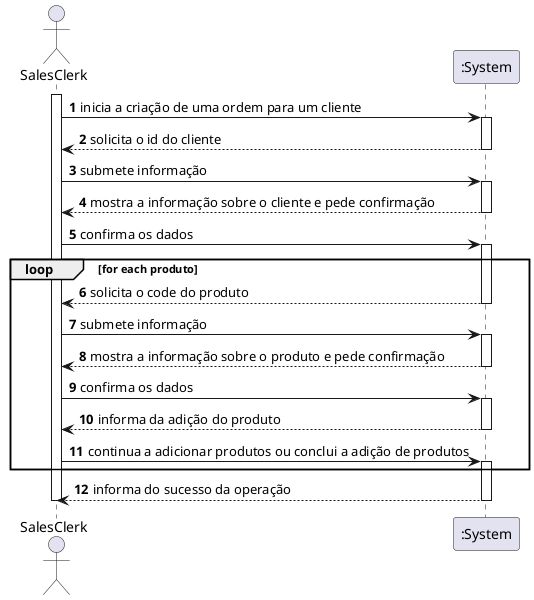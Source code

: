 @startuml
autonumber
actor "SalesClerk" as SC

activate SC
SC -> ":System" : inicia a criação de uma ordem para um cliente
activate ":System"
":System" --> SC : solicita o id do cliente
deactivate ":System"
SC -> ":System" : submete informação
activate ":System"
":System" --> SC : mostra a informação sobre o cliente e pede confirmação
deactivate ":System"
SC -> ":System" : confirma os dados
activate ":System"

loop for each produto
":System" --> SC : solicita o code do produto
deactivate ":System"
SC -> ":System" : submete informação
activate ":System"
":System" --> SC : mostra a informação sobre o produto e pede confirmação
deactivate ":System"
SC -> ":System" : confirma os dados
activate ":System"
":System" --> SC : informa da adição do produto
deactivate ":System"
SC -> ":System" : continua a adicionar produtos ou conclui a adição de produtos
activate ":System"
end

":System" --> SC : informa do sucesso da operação
deactivate ":System"

deactivate SC

@enduml

